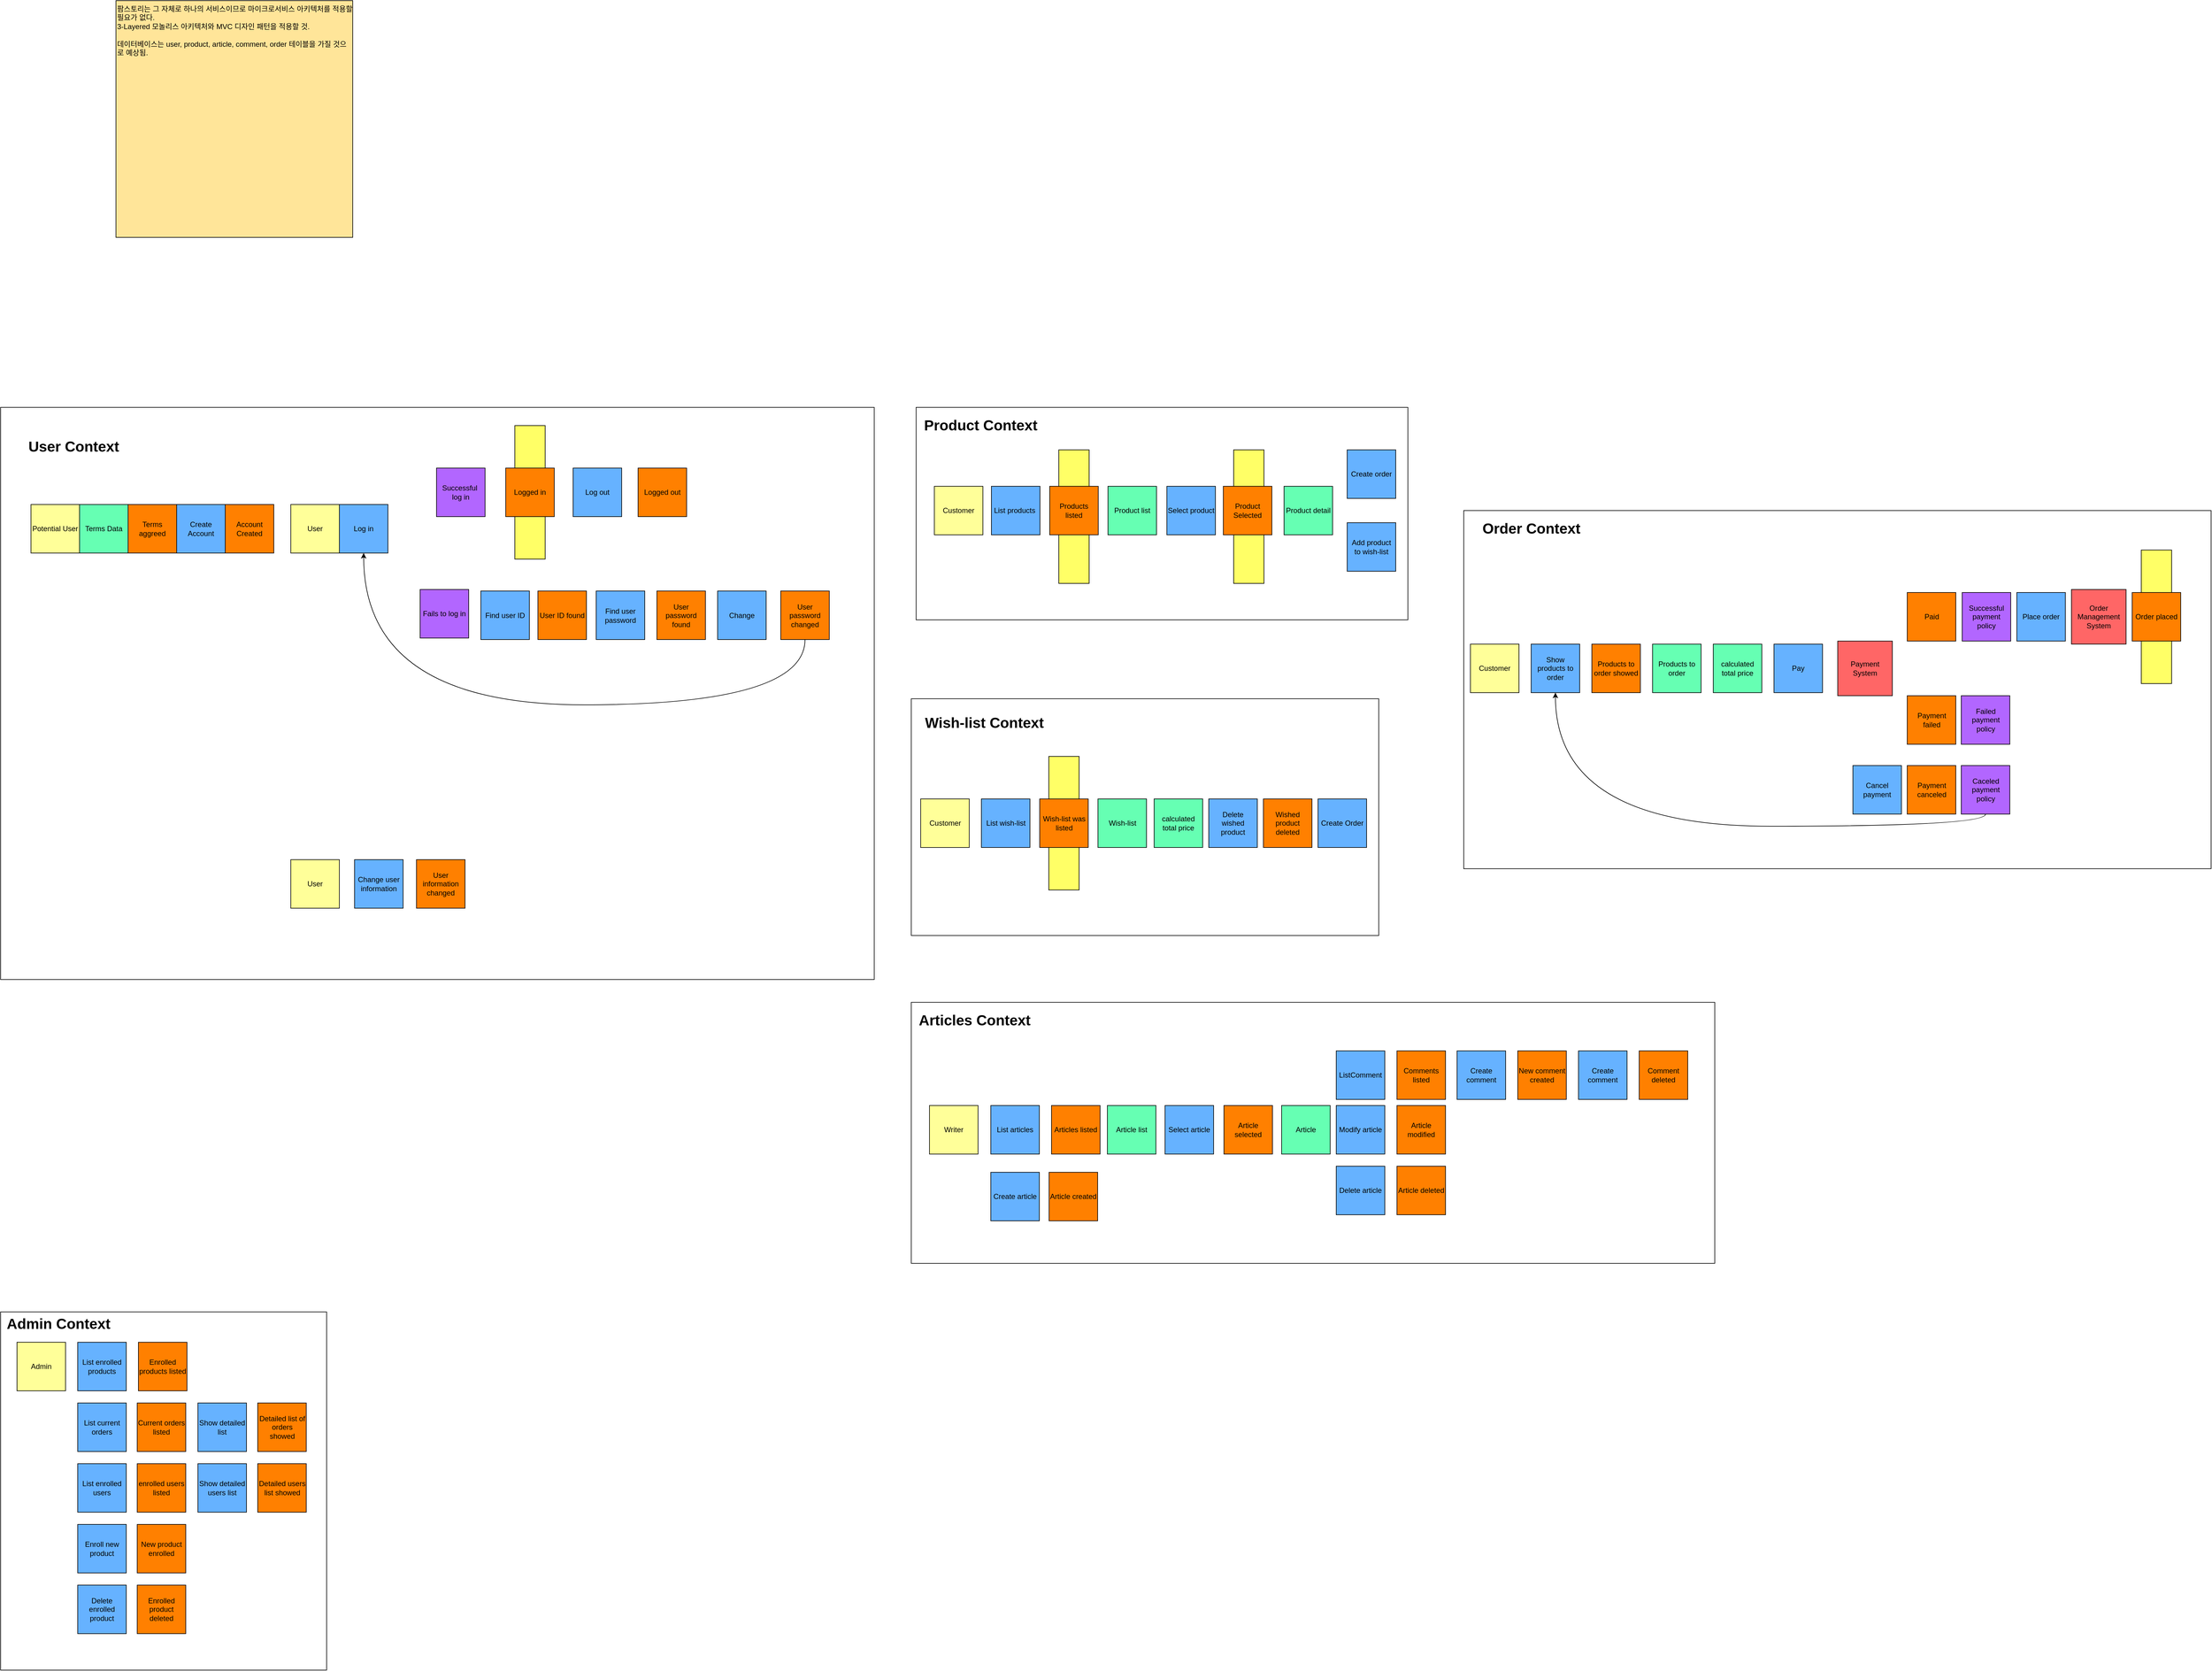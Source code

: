 <mxfile version="26.0.4">
  <diagram name="EventStorming" id="5_YWK2AsJThhMhMhg2Db">
    <mxGraphModel dx="7941" dy="4202" grid="1" gridSize="10" guides="1" tooltips="1" connect="1" arrows="1" fold="1" page="1" pageScale="1" pageWidth="827" pageHeight="1169" math="0" shadow="0">
      <root>
        <mxCell id="0" />
        <mxCell id="1" parent="0" />
        <mxCell id="6dgYTNMcN5cRUHunFICJ-126" value="팜스토리는 그 자체로 하나의 서비스이므로 마이크로서비스 아키텍처를 적용할 필요가 없다.&lt;div&gt;3-Layered 모놀리스 아키텍처와 MVC 디자인 패턴을 적용할 것.&lt;/div&gt;&lt;div&gt;&lt;br&gt;&lt;/div&gt;&lt;div&gt;데이터베이스는 user, product, article, comment, order 테이블을 가질 것으로 예상됨.&lt;br&gt;&lt;div&gt;&lt;br&gt;&lt;/div&gt;&lt;/div&gt;" style="whiteSpace=wrap;html=1;aspect=fixed;align=left;verticalAlign=top;fillColor=#FFE599;fontColor=#000000;" vertex="1" parent="1">
          <mxGeometry x="-1310" y="-850" width="390" height="390" as="geometry" />
        </mxCell>
        <mxCell id="6dgYTNMcN5cRUHunFICJ-130" value="" style="group" vertex="1" connectable="0" parent="1">
          <mxGeometry y="300" width="770" height="390" as="geometry" />
        </mxCell>
        <mxCell id="NV7RWuxPwkH0owP8KRcs-56" value="&lt;font style=&quot;color: rgb(0, 0, 0);&quot;&gt;Customer&lt;/font&gt;" style="whiteSpace=wrap;html=1;aspect=fixed;fillColor=#FFFF99;fontColor=#000000;" parent="6dgYTNMcN5cRUHunFICJ-130" vertex="1">
          <mxGeometry x="15.5" y="165" width="80" height="80" as="geometry" />
        </mxCell>
        <mxCell id="NV7RWuxPwkH0owP8KRcs-53" value="" style="rounded=0;whiteSpace=wrap;html=1;fillColor=#FFFF66;glass=0;" parent="6dgYTNMcN5cRUHunFICJ-130" vertex="1">
          <mxGeometry x="226.5" y="95" width="50" height="220" as="geometry" />
        </mxCell>
        <mxCell id="NV7RWuxPwkH0owP8KRcs-10" value="Wish-list was listed" style="whiteSpace=wrap;html=1;aspect=fixed;fillColor=#FF8000;" parent="6dgYTNMcN5cRUHunFICJ-130" vertex="1">
          <mxGeometry x="211.5" y="165" width="80" height="80" as="geometry" />
        </mxCell>
        <mxCell id="NV7RWuxPwkH0owP8KRcs-38" value="Wished product deleted" style="whiteSpace=wrap;html=1;aspect=fixed;fillColor=#FF8000;" parent="6dgYTNMcN5cRUHunFICJ-130" vertex="1">
          <mxGeometry x="580" y="165" width="80" height="80" as="geometry" />
        </mxCell>
        <mxCell id="6dgYTNMcN5cRUHunFICJ-40" value="Wish-list Context" style="text;strokeColor=none;fillColor=none;html=1;fontSize=24;fontStyle=1;verticalAlign=middle;align=center;" vertex="1" parent="6dgYTNMcN5cRUHunFICJ-130">
          <mxGeometry x="70" y="20" width="100" height="40" as="geometry" />
        </mxCell>
        <mxCell id="6dgYTNMcN5cRUHunFICJ-48" value="&lt;font color=&quot;#000000&quot;&gt;Delete&lt;/font&gt;&lt;div&gt;&lt;font color=&quot;#000000&quot;&gt;wished product&lt;/font&gt;&lt;/div&gt;" style="whiteSpace=wrap;html=1;aspect=fixed;fillColor=#66B2FF;fontColor=#000000;" vertex="1" parent="6dgYTNMcN5cRUHunFICJ-130">
          <mxGeometry x="490" y="165" width="80" height="80" as="geometry" />
        </mxCell>
        <mxCell id="6dgYTNMcN5cRUHunFICJ-49" value="&lt;font color=&quot;#000000&quot;&gt;Wish-list&lt;/font&gt;" style="whiteSpace=wrap;html=1;aspect=fixed;fillColor=#66FFB3;fontColor=#000000;" vertex="1" parent="6dgYTNMcN5cRUHunFICJ-130">
          <mxGeometry x="307.5" y="165" width="80" height="80" as="geometry" />
        </mxCell>
        <mxCell id="6dgYTNMcN5cRUHunFICJ-51" value="&lt;div&gt;&lt;font color=&quot;#000000&quot;&gt;calculated&lt;/font&gt;&lt;/div&gt;&lt;font color=&quot;#000000&quot;&gt;total price&lt;/font&gt;" style="whiteSpace=wrap;html=1;aspect=fixed;fillColor=#66FFB3;fontColor=#000000;" vertex="1" parent="6dgYTNMcN5cRUHunFICJ-130">
          <mxGeometry x="400" y="165" width="80" height="80" as="geometry" />
        </mxCell>
        <mxCell id="6dgYTNMcN5cRUHunFICJ-52" value="&lt;font color=&quot;#000000&quot;&gt;Create Order&lt;/font&gt;" style="whiteSpace=wrap;html=1;aspect=fixed;fillColor=#66B2FF;fontColor=#000000;" vertex="1" parent="6dgYTNMcN5cRUHunFICJ-130">
          <mxGeometry x="670" y="165" width="80" height="80" as="geometry" />
        </mxCell>
        <mxCell id="6dgYTNMcN5cRUHunFICJ-67" value="&lt;font color=&quot;#000000&quot;&gt;List wish-list&lt;/font&gt;" style="whiteSpace=wrap;html=1;aspect=fixed;fillColor=#66B2FF;fontColor=#000000;" vertex="1" parent="6dgYTNMcN5cRUHunFICJ-130">
          <mxGeometry x="115.5" y="165" width="80" height="80" as="geometry" />
        </mxCell>
        <mxCell id="6dgYTNMcN5cRUHunFICJ-125" value="" style="rounded=0;whiteSpace=wrap;html=1;fillColor=none;" vertex="1" parent="6dgYTNMcN5cRUHunFICJ-130">
          <mxGeometry width="770" height="390" as="geometry" />
        </mxCell>
        <mxCell id="6dgYTNMcN5cRUHunFICJ-134" value="" style="group" vertex="1" connectable="0" parent="1">
          <mxGeometry x="910" y="-10" width="1231" height="590" as="geometry" />
        </mxCell>
        <mxCell id="NV7RWuxPwkH0owP8KRcs-62" value="&lt;font style=&quot;color: rgb(0, 0, 0);&quot;&gt;Customer&lt;/font&gt;" style="whiteSpace=wrap;html=1;aspect=fixed;fillColor=#FFFF99;fontColor=#000000;" parent="6dgYTNMcN5cRUHunFICJ-134" vertex="1">
          <mxGeometry x="11" y="220" width="80" height="80" as="geometry" />
        </mxCell>
        <mxCell id="NV7RWuxPwkH0owP8KRcs-52" value="" style="rounded=0;whiteSpace=wrap;html=1;fillColor=#FFFF66;glass=0;" parent="6dgYTNMcN5cRUHunFICJ-134" vertex="1">
          <mxGeometry x="1116" y="65" width="50" height="220" as="geometry" />
        </mxCell>
        <mxCell id="NV7RWuxPwkH0owP8KRcs-11" value="Order placed" style="whiteSpace=wrap;html=1;aspect=fixed;fillColor=#FF8000;" parent="6dgYTNMcN5cRUHunFICJ-134" vertex="1">
          <mxGeometry x="1101" y="135" width="80" height="80" as="geometry" />
        </mxCell>
        <mxCell id="6dgYTNMcN5cRUHunFICJ-7" value="&lt;font color=&quot;#000000&quot;&gt;Pay&lt;/font&gt;" style="whiteSpace=wrap;html=1;aspect=fixed;fillColor=#66B2FF;fontColor=#000000;" vertex="1" parent="6dgYTNMcN5cRUHunFICJ-134">
          <mxGeometry x="511" y="220" width="80" height="80" as="geometry" />
        </mxCell>
        <mxCell id="6dgYTNMcN5cRUHunFICJ-14" value="&lt;font color=&quot;#000000&quot;&gt;Products to order&lt;/font&gt;" style="whiteSpace=wrap;html=1;aspect=fixed;fillColor=#66FFB3;fontColor=#000000;" vertex="1" parent="6dgYTNMcN5cRUHunFICJ-134">
          <mxGeometry x="311" y="220" width="80" height="80" as="geometry" />
        </mxCell>
        <mxCell id="6dgYTNMcN5cRUHunFICJ-16" value="&lt;div&gt;&lt;font color=&quot;#000000&quot;&gt;calculated&lt;/font&gt;&lt;/div&gt;&lt;font color=&quot;#000000&quot;&gt;total price&lt;/font&gt;" style="whiteSpace=wrap;html=1;aspect=fixed;fillColor=#66FFB3;fontColor=#000000;" vertex="1" parent="6dgYTNMcN5cRUHunFICJ-134">
          <mxGeometry x="411" y="220" width="80" height="80" as="geometry" />
        </mxCell>
        <mxCell id="6dgYTNMcN5cRUHunFICJ-17" value="Order Management System" style="whiteSpace=wrap;html=1;aspect=fixed;fillColor=#FF6666;" vertex="1" parent="6dgYTNMcN5cRUHunFICJ-134">
          <mxGeometry x="1001" y="130" width="90" height="90" as="geometry" />
        </mxCell>
        <mxCell id="6dgYTNMcN5cRUHunFICJ-19" value="Order Context" style="text;strokeColor=none;fillColor=none;html=1;fontSize=24;fontStyle=1;verticalAlign=middle;align=center;" vertex="1" parent="6dgYTNMcN5cRUHunFICJ-134">
          <mxGeometry x="61" y="10" width="100" height="40" as="geometry" />
        </mxCell>
        <mxCell id="6dgYTNMcN5cRUHunFICJ-57" value="Paid" style="whiteSpace=wrap;html=1;aspect=fixed;fillColor=#FF8000;" vertex="1" parent="6dgYTNMcN5cRUHunFICJ-134">
          <mxGeometry x="730.5" y="135" width="80" height="80" as="geometry" />
        </mxCell>
        <mxCell id="6dgYTNMcN5cRUHunFICJ-59" value="Payment failed" style="whiteSpace=wrap;html=1;aspect=fixed;fillColor=#FF8000;" vertex="1" parent="6dgYTNMcN5cRUHunFICJ-134">
          <mxGeometry x="730.5" y="305" width="80" height="80" as="geometry" />
        </mxCell>
        <mxCell id="6dgYTNMcN5cRUHunFICJ-60" value="Successful payment policy" style="whiteSpace=wrap;html=1;aspect=fixed;fillColor=#B266FF;" vertex="1" parent="6dgYTNMcN5cRUHunFICJ-134">
          <mxGeometry x="821" y="135" width="80" height="80" as="geometry" />
        </mxCell>
        <mxCell id="6dgYTNMcN5cRUHunFICJ-61" value="Failed&lt;div&gt;payment policy&lt;/div&gt;" style="whiteSpace=wrap;html=1;aspect=fixed;fillColor=#B266FF;" vertex="1" parent="6dgYTNMcN5cRUHunFICJ-134">
          <mxGeometry x="819.5" y="305" width="80" height="80" as="geometry" />
        </mxCell>
        <mxCell id="6dgYTNMcN5cRUHunFICJ-62" value="Payment System" style="whiteSpace=wrap;html=1;aspect=fixed;fillColor=#FF6666;" vertex="1" parent="6dgYTNMcN5cRUHunFICJ-134">
          <mxGeometry x="616" y="215" width="90" height="90" as="geometry" />
        </mxCell>
        <mxCell id="6dgYTNMcN5cRUHunFICJ-63" value="&lt;font color=&quot;#000000&quot;&gt;Place order&lt;/font&gt;" style="whiteSpace=wrap;html=1;aspect=fixed;fillColor=#66B2FF;fontColor=#000000;" vertex="1" parent="6dgYTNMcN5cRUHunFICJ-134">
          <mxGeometry x="911" y="135" width="80" height="80" as="geometry" />
        </mxCell>
        <mxCell id="6dgYTNMcN5cRUHunFICJ-64" value="&lt;font color=&quot;#000000&quot;&gt;Cancel payment&lt;/font&gt;" style="whiteSpace=wrap;html=1;aspect=fixed;fillColor=#66B2FF;fontColor=#000000;" vertex="1" parent="6dgYTNMcN5cRUHunFICJ-134">
          <mxGeometry x="641" y="420" width="80" height="80" as="geometry" />
        </mxCell>
        <mxCell id="6dgYTNMcN5cRUHunFICJ-65" value="Payment canceled" style="whiteSpace=wrap;html=1;aspect=fixed;fillColor=#FF8000;" vertex="1" parent="6dgYTNMcN5cRUHunFICJ-134">
          <mxGeometry x="730.5" y="420" width="80" height="80" as="geometry" />
        </mxCell>
        <mxCell id="6dgYTNMcN5cRUHunFICJ-68" value="&lt;font color=&quot;#000000&quot;&gt;Show products to order&lt;/font&gt;" style="whiteSpace=wrap;html=1;aspect=fixed;fillColor=#66B2FF;fontColor=#000000;" vertex="1" parent="6dgYTNMcN5cRUHunFICJ-134">
          <mxGeometry x="111" y="220" width="80" height="80" as="geometry" />
        </mxCell>
        <mxCell id="6dgYTNMcN5cRUHunFICJ-69" value="Products to order showed" style="whiteSpace=wrap;html=1;aspect=fixed;fillColor=#FF8000;" vertex="1" parent="6dgYTNMcN5cRUHunFICJ-134">
          <mxGeometry x="211" y="220" width="80" height="80" as="geometry" />
        </mxCell>
        <mxCell id="6dgYTNMcN5cRUHunFICJ-71" style="edgeStyle=orthogonalEdgeStyle;rounded=0;orthogonalLoop=1;jettySize=auto;html=1;exitX=0.5;exitY=1;exitDx=0;exitDy=0;curved=1;" edge="1" parent="6dgYTNMcN5cRUHunFICJ-134" source="6dgYTNMcN5cRUHunFICJ-70" target="6dgYTNMcN5cRUHunFICJ-68">
          <mxGeometry relative="1" as="geometry" />
        </mxCell>
        <mxCell id="6dgYTNMcN5cRUHunFICJ-70" value="Caceled payment policy" style="whiteSpace=wrap;html=1;aspect=fixed;fillColor=#B266FF;" vertex="1" parent="6dgYTNMcN5cRUHunFICJ-134">
          <mxGeometry x="819.5" y="420" width="80" height="80" as="geometry" />
        </mxCell>
        <mxCell id="6dgYTNMcN5cRUHunFICJ-133" value="" style="rounded=0;whiteSpace=wrap;html=1;fillColor=none;" vertex="1" parent="6dgYTNMcN5cRUHunFICJ-134">
          <mxGeometry width="1231" height="590" as="geometry" />
        </mxCell>
        <mxCell id="6dgYTNMcN5cRUHunFICJ-136" value="" style="group" vertex="1" connectable="0" parent="1">
          <mxGeometry x="-1500" y="-180" width="1439" height="942.5" as="geometry" />
        </mxCell>
        <mxCell id="6dgYTNMcN5cRUHunFICJ-36" value="&lt;font style=&quot;color: rgb(0, 0, 0);&quot;&gt;User&lt;/font&gt;" style="whiteSpace=wrap;html=1;aspect=fixed;fillColor=#FFFF99;fontColor=#000000;" vertex="1" parent="6dgYTNMcN5cRUHunFICJ-136">
          <mxGeometry x="478" y="160" width="80" height="80" as="geometry" />
        </mxCell>
        <mxCell id="NV7RWuxPwkH0owP8KRcs-55" value="&lt;font style=&quot;color: rgb(0, 0, 0);&quot;&gt;Potential User&lt;/font&gt;" style="whiteSpace=wrap;html=1;aspect=fixed;fillColor=#FFFF99;fontColor=#000000;" parent="6dgYTNMcN5cRUHunFICJ-136" vertex="1">
          <mxGeometry x="50" y="160" width="80" height="80" as="geometry" />
        </mxCell>
        <mxCell id="NV7RWuxPwkH0owP8KRcs-45" value="" style="rounded=0;whiteSpace=wrap;html=1;fillColor=#FFFF66;glass=0;" parent="6dgYTNMcN5cRUHunFICJ-136" vertex="1">
          <mxGeometry x="847" y="30" width="50" height="220" as="geometry" />
        </mxCell>
        <mxCell id="NV7RWuxPwkH0owP8KRcs-5" value="Account Created" style="whiteSpace=wrap;html=1;aspect=fixed;fillColor=#FF8000;" parent="6dgYTNMcN5cRUHunFICJ-136" vertex="1">
          <mxGeometry x="370" y="160" width="80" height="80" as="geometry" />
        </mxCell>
        <mxCell id="NV7RWuxPwkH0owP8KRcs-6" value="Logged in" style="whiteSpace=wrap;html=1;aspect=fixed;fillColor=#FF8000;" parent="6dgYTNMcN5cRUHunFICJ-136" vertex="1">
          <mxGeometry x="832" y="100" width="80" height="80" as="geometry" />
        </mxCell>
        <mxCell id="NV7RWuxPwkH0owP8KRcs-19" value="Terms aggreed" style="whiteSpace=wrap;html=1;aspect=fixed;fillColor=#FF8000;" parent="6dgYTNMcN5cRUHunFICJ-136" vertex="1">
          <mxGeometry x="210" y="160" width="80" height="80" as="geometry" />
        </mxCell>
        <mxCell id="6dgYTNMcN5cRUHunFICJ-44" style="edgeStyle=orthogonalEdgeStyle;rounded=0;orthogonalLoop=1;jettySize=auto;html=1;exitX=0.5;exitY=1;exitDx=0;exitDy=0;curved=1;" edge="1" parent="6dgYTNMcN5cRUHunFICJ-136" source="NV7RWuxPwkH0owP8KRcs-21" target="6dgYTNMcN5cRUHunFICJ-2">
          <mxGeometry relative="1" as="geometry">
            <Array as="points">
              <mxPoint x="1325" y="490" />
              <mxPoint x="598" y="490" />
            </Array>
          </mxGeometry>
        </mxCell>
        <mxCell id="NV7RWuxPwkH0owP8KRcs-21" value="User password changed" style="whiteSpace=wrap;html=1;aspect=fixed;fillColor=#FF8000;" parent="6dgYTNMcN5cRUHunFICJ-136" vertex="1">
          <mxGeometry x="1285" y="302.5" width="80" height="80" as="geometry" />
        </mxCell>
        <mxCell id="NV7RWuxPwkH0owP8KRcs-23" value="User ID found" style="whiteSpace=wrap;html=1;aspect=fixed;fillColor=#FF8000;" parent="6dgYTNMcN5cRUHunFICJ-136" vertex="1">
          <mxGeometry x="885" y="302.5" width="80" height="80" as="geometry" />
        </mxCell>
        <mxCell id="NV7RWuxPwkH0owP8KRcs-24" value="User password found" style="whiteSpace=wrap;html=1;aspect=fixed;fillColor=#FF8000;" parent="6dgYTNMcN5cRUHunFICJ-136" vertex="1">
          <mxGeometry x="1081" y="302.5" width="80" height="80" as="geometry" />
        </mxCell>
        <mxCell id="NV7RWuxPwkH0owP8KRcs-34" value="Logged out" style="whiteSpace=wrap;html=1;aspect=fixed;fillColor=#FF8000;" parent="6dgYTNMcN5cRUHunFICJ-136" vertex="1">
          <mxGeometry x="1050" y="100" width="80" height="80" as="geometry" />
        </mxCell>
        <mxCell id="NV7RWuxPwkH0owP8KRcs-65" value="User Context" style="text;strokeColor=none;fillColor=none;html=1;fontSize=24;fontStyle=1;verticalAlign=middle;align=center;" parent="6dgYTNMcN5cRUHunFICJ-136" vertex="1">
          <mxGeometry x="70" y="45" width="100" height="40" as="geometry" />
        </mxCell>
        <mxCell id="NV7RWuxPwkH0owP8KRcs-75" value="&lt;font color=&quot;#000000&quot;&gt;Terms Data&lt;/font&gt;" style="whiteSpace=wrap;html=1;aspect=fixed;fillColor=#66FFB3;fontColor=#000000;" parent="6dgYTNMcN5cRUHunFICJ-136" vertex="1">
          <mxGeometry x="130" y="160" width="80" height="80" as="geometry" />
        </mxCell>
        <mxCell id="6dgYTNMcN5cRUHunFICJ-1" value="&lt;font color=&quot;#000000&quot;&gt;Create Account&lt;/font&gt;" style="whiteSpace=wrap;html=1;aspect=fixed;fillColor=#66B2FF;fontColor=#000000;" vertex="1" parent="6dgYTNMcN5cRUHunFICJ-136">
          <mxGeometry x="290" y="160" width="80" height="80" as="geometry" />
        </mxCell>
        <mxCell id="6dgYTNMcN5cRUHunFICJ-2" value="&lt;font color=&quot;#000000&quot;&gt;Log in&lt;/font&gt;" style="whiteSpace=wrap;html=1;aspect=fixed;fillColor=#66B2FF;fontColor=#000000;" vertex="1" parent="6dgYTNMcN5cRUHunFICJ-136">
          <mxGeometry x="558" y="160" width="80" height="80" as="geometry" />
        </mxCell>
        <mxCell id="6dgYTNMcN5cRUHunFICJ-26" value="Successful&amp;nbsp;&lt;div&gt;log in&lt;/div&gt;" style="whiteSpace=wrap;html=1;aspect=fixed;fillColor=#B266FF;" vertex="1" parent="6dgYTNMcN5cRUHunFICJ-136">
          <mxGeometry x="718" y="100" width="80" height="80" as="geometry" />
        </mxCell>
        <mxCell id="6dgYTNMcN5cRUHunFICJ-27" value="Fails to log in" style="whiteSpace=wrap;html=1;aspect=fixed;fillColor=#B266FF;" vertex="1" parent="6dgYTNMcN5cRUHunFICJ-136">
          <mxGeometry x="691" y="300" width="80" height="80" as="geometry" />
        </mxCell>
        <mxCell id="6dgYTNMcN5cRUHunFICJ-28" value="&lt;font color=&quot;#000000&quot;&gt;Find user ID&lt;/font&gt;" style="whiteSpace=wrap;html=1;aspect=fixed;fillColor=#66B2FF;fontColor=#000000;" vertex="1" parent="6dgYTNMcN5cRUHunFICJ-136">
          <mxGeometry x="791" y="302.5" width="80" height="80" as="geometry" />
        </mxCell>
        <mxCell id="6dgYTNMcN5cRUHunFICJ-29" value="&lt;font color=&quot;#000000&quot;&gt;Find user password&lt;/font&gt;" style="whiteSpace=wrap;html=1;aspect=fixed;fillColor=#66B2FF;fontColor=#000000;" vertex="1" parent="6dgYTNMcN5cRUHunFICJ-136">
          <mxGeometry x="981" y="302.5" width="80" height="80" as="geometry" />
        </mxCell>
        <mxCell id="6dgYTNMcN5cRUHunFICJ-35" value="&lt;font color=&quot;#000000&quot;&gt;Log out&lt;/font&gt;" style="whiteSpace=wrap;html=1;aspect=fixed;fillColor=#66B2FF;fontColor=#000000;" vertex="1" parent="6dgYTNMcN5cRUHunFICJ-136">
          <mxGeometry x="943" y="100" width="80" height="80" as="geometry" />
        </mxCell>
        <mxCell id="6dgYTNMcN5cRUHunFICJ-41" value="&lt;font color=&quot;#000000&quot;&gt;Change&lt;/font&gt;" style="whiteSpace=wrap;html=1;aspect=fixed;fillColor=#66B2FF;fontColor=#000000;" vertex="1" parent="6dgYTNMcN5cRUHunFICJ-136">
          <mxGeometry x="1181" y="302.5" width="80" height="80" as="geometry" />
        </mxCell>
        <mxCell id="6dgYTNMcN5cRUHunFICJ-127" value="&lt;font style=&quot;color: rgb(0, 0, 0);&quot;&gt;User&lt;/font&gt;" style="whiteSpace=wrap;html=1;aspect=fixed;fillColor=#FFFF99;fontColor=#000000;" vertex="1" parent="6dgYTNMcN5cRUHunFICJ-136">
          <mxGeometry x="478" y="745" width="80" height="80" as="geometry" />
        </mxCell>
        <mxCell id="6dgYTNMcN5cRUHunFICJ-128" value="&lt;font color=&quot;#000000&quot;&gt;Change user information&lt;/font&gt;" style="whiteSpace=wrap;html=1;aspect=fixed;fillColor=#66B2FF;fontColor=#000000;" vertex="1" parent="6dgYTNMcN5cRUHunFICJ-136">
          <mxGeometry x="583" y="745" width="80" height="80" as="geometry" />
        </mxCell>
        <mxCell id="6dgYTNMcN5cRUHunFICJ-129" value="User information changed" style="whiteSpace=wrap;html=1;aspect=fixed;fillColor=#FF8000;" vertex="1" parent="6dgYTNMcN5cRUHunFICJ-136">
          <mxGeometry x="685" y="745" width="80" height="80" as="geometry" />
        </mxCell>
        <mxCell id="6dgYTNMcN5cRUHunFICJ-131" value="" style="rounded=0;whiteSpace=wrap;html=1;fillColor=none;" vertex="1" parent="6dgYTNMcN5cRUHunFICJ-136">
          <mxGeometry width="1439" height="942.5" as="geometry" />
        </mxCell>
        <mxCell id="6dgYTNMcN5cRUHunFICJ-138" value="" style="group" vertex="1" connectable="0" parent="1">
          <mxGeometry x="8" y="-180" width="810" height="350" as="geometry" />
        </mxCell>
        <mxCell id="6dgYTNMcN5cRUHunFICJ-5" value="&lt;font color=&quot;#000000&quot;&gt;Product detail&lt;/font&gt;" style="whiteSpace=wrap;html=1;aspect=fixed;fillColor=#66FFB3;fontColor=#000000;" vertex="1" parent="6dgYTNMcN5cRUHunFICJ-138">
          <mxGeometry x="606" y="130" width="80" height="80" as="geometry" />
        </mxCell>
        <mxCell id="NV7RWuxPwkH0owP8KRcs-61" value="&lt;font style=&quot;color: rgb(0, 0, 0);&quot;&gt;Customer&lt;/font&gt;" style="whiteSpace=wrap;html=1;aspect=fixed;fillColor=#FFFF99;fontColor=#000000;" parent="6dgYTNMcN5cRUHunFICJ-138" vertex="1">
          <mxGeometry x="30" y="130" width="80" height="80" as="geometry" />
        </mxCell>
        <mxCell id="NV7RWuxPwkH0owP8KRcs-50" value="" style="rounded=0;whiteSpace=wrap;html=1;fillColor=#FFFF66;glass=0;" parent="6dgYTNMcN5cRUHunFICJ-138" vertex="1">
          <mxGeometry x="235" y="70" width="50" height="220" as="geometry" />
        </mxCell>
        <mxCell id="NV7RWuxPwkH0owP8KRcs-51" value="" style="rounded=0;whiteSpace=wrap;html=1;fillColor=#FFFF66;glass=0;" parent="6dgYTNMcN5cRUHunFICJ-138" vertex="1">
          <mxGeometry x="523" y="70" width="50" height="220" as="geometry" />
        </mxCell>
        <mxCell id="NV7RWuxPwkH0owP8KRcs-7" value="Products listed" style="whiteSpace=wrap;html=1;aspect=fixed;fillColor=#FF8000;" parent="6dgYTNMcN5cRUHunFICJ-138" vertex="1">
          <mxGeometry x="220" y="130" width="80" height="80" as="geometry" />
        </mxCell>
        <mxCell id="NV7RWuxPwkH0owP8KRcs-8" value="Product&lt;div&gt;Selected&lt;/div&gt;" style="whiteSpace=wrap;html=1;aspect=fixed;fillColor=#FF8000;" parent="6dgYTNMcN5cRUHunFICJ-138" vertex="1">
          <mxGeometry x="506" y="130" width="80" height="80" as="geometry" />
        </mxCell>
        <mxCell id="NV7RWuxPwkH0owP8KRcs-68" value="Product Context" style="text;strokeColor=none;fillColor=none;html=1;fontSize=24;fontStyle=1;verticalAlign=middle;align=center;" parent="6dgYTNMcN5cRUHunFICJ-138" vertex="1">
          <mxGeometry x="56" y="10" width="100" height="40" as="geometry" />
        </mxCell>
        <mxCell id="6dgYTNMcN5cRUHunFICJ-4" value="&lt;div&gt;&lt;span style=&quot;background-color: transparent; color: light-dark(rgb(0, 0, 0), rgb(0, 0, 0));&quot;&gt;List products&amp;nbsp;&lt;/span&gt;&lt;br&gt;&lt;/div&gt;" style="whiteSpace=wrap;html=1;aspect=fixed;fillColor=#66B2FF;fontColor=#000000;" vertex="1" parent="6dgYTNMcN5cRUHunFICJ-138">
          <mxGeometry x="124" y="130" width="80" height="80" as="geometry" />
        </mxCell>
        <mxCell id="6dgYTNMcN5cRUHunFICJ-6" value="&lt;font color=&quot;#000000&quot;&gt;Select product&lt;/font&gt;" style="whiteSpace=wrap;html=1;aspect=fixed;fillColor=#66B2FF;fontColor=#000000;" vertex="1" parent="6dgYTNMcN5cRUHunFICJ-138">
          <mxGeometry x="413" y="130" width="80" height="80" as="geometry" />
        </mxCell>
        <mxCell id="6dgYTNMcN5cRUHunFICJ-30" value="&lt;font color=&quot;#000000&quot;&gt;Product list&lt;/font&gt;" style="whiteSpace=wrap;html=1;aspect=fixed;fillColor=#66FFB3;fontColor=#000000;" vertex="1" parent="6dgYTNMcN5cRUHunFICJ-138">
          <mxGeometry x="316" y="130" width="80" height="80" as="geometry" />
        </mxCell>
        <mxCell id="6dgYTNMcN5cRUHunFICJ-46" value="&lt;font color=&quot;#000000&quot;&gt;Create order&lt;/font&gt;" style="whiteSpace=wrap;html=1;aspect=fixed;fillColor=#66B2FF;fontColor=#000000;" vertex="1" parent="6dgYTNMcN5cRUHunFICJ-138">
          <mxGeometry x="710" y="70" width="80" height="80" as="geometry" />
        </mxCell>
        <mxCell id="6dgYTNMcN5cRUHunFICJ-47" value="&lt;font color=&quot;#000000&quot;&gt;Add product to wish-list&lt;/font&gt;" style="whiteSpace=wrap;html=1;aspect=fixed;fillColor=#66B2FF;fontColor=#000000;" vertex="1" parent="6dgYTNMcN5cRUHunFICJ-138">
          <mxGeometry x="710" y="190" width="80" height="80" as="geometry" />
        </mxCell>
        <mxCell id="6dgYTNMcN5cRUHunFICJ-137" value="" style="rounded=0;whiteSpace=wrap;html=1;fillColor=none;" vertex="1" parent="6dgYTNMcN5cRUHunFICJ-138">
          <mxGeometry width="810" height="350" as="geometry" />
        </mxCell>
        <mxCell id="6dgYTNMcN5cRUHunFICJ-139" value="" style="group" vertex="1" connectable="0" parent="1">
          <mxGeometry x="-1500" y="1310" width="537" height="590" as="geometry" />
        </mxCell>
        <mxCell id="NV7RWuxPwkH0owP8KRcs-63" value="&lt;font style=&quot;color: rgb(0, 0, 0);&quot;&gt;Admin&lt;/font&gt;" style="whiteSpace=wrap;html=1;aspect=fixed;fillColor=#FFFF99;fontColor=#000000;" parent="6dgYTNMcN5cRUHunFICJ-139" vertex="1">
          <mxGeometry x="27" y="50" width="80" height="80" as="geometry" />
        </mxCell>
        <mxCell id="NV7RWuxPwkH0owP8KRcs-26" value="Enrolled products listed" style="whiteSpace=wrap;html=1;aspect=fixed;fillColor=#FF8000;" parent="6dgYTNMcN5cRUHunFICJ-139" vertex="1">
          <mxGeometry x="227" y="50" width="80" height="80" as="geometry" />
        </mxCell>
        <mxCell id="NV7RWuxPwkH0owP8KRcs-27" value="Current orders listed" style="whiteSpace=wrap;html=1;aspect=fixed;fillColor=#FF8000;" parent="6dgYTNMcN5cRUHunFICJ-139" vertex="1">
          <mxGeometry x="225" y="150" width="80" height="80" as="geometry" />
        </mxCell>
        <mxCell id="NV7RWuxPwkH0owP8KRcs-28" value="enrolled users listed" style="whiteSpace=wrap;html=1;aspect=fixed;fillColor=#FF8000;" parent="6dgYTNMcN5cRUHunFICJ-139" vertex="1">
          <mxGeometry x="225" y="250" width="80" height="80" as="geometry" />
        </mxCell>
        <mxCell id="NV7RWuxPwkH0owP8KRcs-29" value="New product enrolled" style="whiteSpace=wrap;html=1;aspect=fixed;fillColor=#FF8000;" parent="6dgYTNMcN5cRUHunFICJ-139" vertex="1">
          <mxGeometry x="225" y="350" width="80" height="80" as="geometry" />
        </mxCell>
        <mxCell id="NV7RWuxPwkH0owP8KRcs-30" value="Enrolled product deleted" style="whiteSpace=wrap;html=1;aspect=fixed;fillColor=#FF8000;" parent="6dgYTNMcN5cRUHunFICJ-139" vertex="1">
          <mxGeometry x="225" y="450" width="80" height="80" as="geometry" />
        </mxCell>
        <mxCell id="NV7RWuxPwkH0owP8KRcs-32" value="Detailed list of orders showed" style="whiteSpace=wrap;html=1;aspect=fixed;fillColor=#FF8000;" parent="6dgYTNMcN5cRUHunFICJ-139" vertex="1">
          <mxGeometry x="423.5" y="150" width="80" height="80" as="geometry" />
        </mxCell>
        <mxCell id="NV7RWuxPwkH0owP8KRcs-33" value="Detailed users list showed" style="whiteSpace=wrap;html=1;aspect=fixed;fillColor=#FF8000;" parent="6dgYTNMcN5cRUHunFICJ-139" vertex="1">
          <mxGeometry x="423.5" y="250" width="80" height="80" as="geometry" />
        </mxCell>
        <mxCell id="NV7RWuxPwkH0owP8KRcs-71" value="Admin Context" style="text;strokeColor=none;fillColor=none;html=1;fontSize=24;fontStyle=1;verticalAlign=middle;align=center;" parent="6dgYTNMcN5cRUHunFICJ-139" vertex="1">
          <mxGeometry x="45" width="100" height="40" as="geometry" />
        </mxCell>
        <mxCell id="6dgYTNMcN5cRUHunFICJ-91" value="&lt;font color=&quot;#000000&quot;&gt;List enrolled products&lt;/font&gt;" style="whiteSpace=wrap;html=1;aspect=fixed;fillColor=#66B2FF;fontColor=#000000;" vertex="1" parent="6dgYTNMcN5cRUHunFICJ-139">
          <mxGeometry x="127" y="50" width="80" height="80" as="geometry" />
        </mxCell>
        <mxCell id="6dgYTNMcN5cRUHunFICJ-92" value="&lt;font color=&quot;#000000&quot;&gt;List current orders&lt;/font&gt;" style="whiteSpace=wrap;html=1;aspect=fixed;fillColor=#66B2FF;fontColor=#000000;" vertex="1" parent="6dgYTNMcN5cRUHunFICJ-139">
          <mxGeometry x="127" y="150" width="80" height="80" as="geometry" />
        </mxCell>
        <mxCell id="6dgYTNMcN5cRUHunFICJ-93" value="&lt;font color=&quot;#000000&quot;&gt;List enrolled users&lt;/font&gt;" style="whiteSpace=wrap;html=1;aspect=fixed;fillColor=#66B2FF;fontColor=#000000;" vertex="1" parent="6dgYTNMcN5cRUHunFICJ-139">
          <mxGeometry x="127" y="250" width="80" height="80" as="geometry" />
        </mxCell>
        <mxCell id="6dgYTNMcN5cRUHunFICJ-94" value="&lt;font color=&quot;#000000&quot;&gt;Enroll new product&lt;/font&gt;" style="whiteSpace=wrap;html=1;aspect=fixed;fillColor=#66B2FF;fontColor=#000000;" vertex="1" parent="6dgYTNMcN5cRUHunFICJ-139">
          <mxGeometry x="127" y="350" width="80" height="80" as="geometry" />
        </mxCell>
        <mxCell id="6dgYTNMcN5cRUHunFICJ-95" value="&lt;font color=&quot;#000000&quot;&gt;Delete enrolled product&lt;/font&gt;" style="whiteSpace=wrap;html=1;aspect=fixed;fillColor=#66B2FF;fontColor=#000000;" vertex="1" parent="6dgYTNMcN5cRUHunFICJ-139">
          <mxGeometry x="127" y="450" width="80" height="80" as="geometry" />
        </mxCell>
        <mxCell id="6dgYTNMcN5cRUHunFICJ-96" value="&lt;font color=&quot;#000000&quot;&gt;Show detailed list&lt;/font&gt;" style="whiteSpace=wrap;html=1;aspect=fixed;fillColor=#66B2FF;fontColor=#000000;" vertex="1" parent="6dgYTNMcN5cRUHunFICJ-139">
          <mxGeometry x="325" y="150" width="80" height="80" as="geometry" />
        </mxCell>
        <mxCell id="6dgYTNMcN5cRUHunFICJ-97" value="&lt;font color=&quot;#000000&quot;&gt;Show detailed users list&lt;/font&gt;" style="whiteSpace=wrap;html=1;aspect=fixed;fillColor=#66B2FF;fontColor=#000000;" vertex="1" parent="6dgYTNMcN5cRUHunFICJ-139">
          <mxGeometry x="325" y="250" width="80" height="80" as="geometry" />
        </mxCell>
        <mxCell id="6dgYTNMcN5cRUHunFICJ-124" value="" style="rounded=0;whiteSpace=wrap;html=1;fillColor=none;" vertex="1" parent="6dgYTNMcN5cRUHunFICJ-139">
          <mxGeometry width="537" height="590" as="geometry" />
        </mxCell>
        <mxCell id="6dgYTNMcN5cRUHunFICJ-140" value="" style="group" vertex="1" connectable="0" parent="1">
          <mxGeometry y="800" width="1323.5" height="430" as="geometry" />
        </mxCell>
        <mxCell id="NV7RWuxPwkH0owP8KRcs-58" value="&lt;font style=&quot;color: rgb(0, 0, 0);&quot;&gt;Writer&lt;/font&gt;" style="whiteSpace=wrap;html=1;aspect=fixed;fillColor=#FFFF99;fontColor=#000000;" parent="6dgYTNMcN5cRUHunFICJ-140" vertex="1">
          <mxGeometry x="30" y="170" width="80" height="80" as="geometry" />
        </mxCell>
        <mxCell id="NV7RWuxPwkH0owP8KRcs-13" value="Articles listed" style="whiteSpace=wrap;html=1;aspect=fixed;fillColor=#FF8000;" parent="6dgYTNMcN5cRUHunFICJ-140" vertex="1">
          <mxGeometry x="231" y="170" width="80" height="80" as="geometry" />
        </mxCell>
        <mxCell id="NV7RWuxPwkH0owP8KRcs-14" value="Article created" style="whiteSpace=wrap;html=1;aspect=fixed;fillColor=#FF8000;" parent="6dgYTNMcN5cRUHunFICJ-140" vertex="1">
          <mxGeometry x="227" y="280" width="80" height="80" as="geometry" />
        </mxCell>
        <mxCell id="NV7RWuxPwkH0owP8KRcs-15" value="Article modified" style="whiteSpace=wrap;html=1;aspect=fixed;fillColor=#FF8000;" parent="6dgYTNMcN5cRUHunFICJ-140" vertex="1">
          <mxGeometry x="800" y="170" width="80" height="80" as="geometry" />
        </mxCell>
        <mxCell id="NV7RWuxPwkH0owP8KRcs-17" value="Article selected" style="whiteSpace=wrap;html=1;aspect=fixed;fillColor=#FF8000;" parent="6dgYTNMcN5cRUHunFICJ-140" vertex="1">
          <mxGeometry x="515" y="170" width="80" height="80" as="geometry" />
        </mxCell>
        <mxCell id="NV7RWuxPwkH0owP8KRcs-18" value="Article deleted" style="whiteSpace=wrap;html=1;aspect=fixed;fillColor=#FF8000;" parent="6dgYTNMcN5cRUHunFICJ-140" vertex="1">
          <mxGeometry x="800" y="270" width="80" height="80" as="geometry" />
        </mxCell>
        <mxCell id="NV7RWuxPwkH0owP8KRcs-40" value="Comments listed" style="whiteSpace=wrap;html=1;aspect=fixed;fillColor=#FF8000;" parent="6dgYTNMcN5cRUHunFICJ-140" vertex="1">
          <mxGeometry x="800" y="80" width="80" height="80" as="geometry" />
        </mxCell>
        <mxCell id="NV7RWuxPwkH0owP8KRcs-41" value="New comment created" style="whiteSpace=wrap;html=1;aspect=fixed;fillColor=#FF8000;" parent="6dgYTNMcN5cRUHunFICJ-140" vertex="1">
          <mxGeometry x="999" y="80" width="80" height="80" as="geometry" />
        </mxCell>
        <mxCell id="NV7RWuxPwkH0owP8KRcs-44" value="Comment deleted" style="whiteSpace=wrap;html=1;aspect=fixed;fillColor=#FF8000;" parent="6dgYTNMcN5cRUHunFICJ-140" vertex="1">
          <mxGeometry x="1199" y="80" width="80" height="80" as="geometry" />
        </mxCell>
        <mxCell id="NV7RWuxPwkH0owP8KRcs-67" value="Articles Context" style="text;strokeColor=none;fillColor=none;html=1;fontSize=24;fontStyle=1;verticalAlign=middle;align=center;" parent="6dgYTNMcN5cRUHunFICJ-140" vertex="1">
          <mxGeometry x="12" y="10" width="184.5" height="40" as="geometry" />
        </mxCell>
        <mxCell id="6dgYTNMcN5cRUHunFICJ-10" value="&lt;font color=&quot;#000000&quot;&gt;Article list&lt;/font&gt;" style="whiteSpace=wrap;html=1;aspect=fixed;fillColor=#66FFB3;fontColor=#000000;" vertex="1" parent="6dgYTNMcN5cRUHunFICJ-140">
          <mxGeometry x="323" y="170" width="80" height="80" as="geometry" />
        </mxCell>
        <mxCell id="6dgYTNMcN5cRUHunFICJ-34" value="&lt;font color=&quot;#000000&quot;&gt;Select article&lt;/font&gt;" style="whiteSpace=wrap;html=1;aspect=fixed;fillColor=#66B2FF;fontColor=#000000;" vertex="1" parent="6dgYTNMcN5cRUHunFICJ-140">
          <mxGeometry x="418" y="170" width="80" height="80" as="geometry" />
        </mxCell>
        <mxCell id="6dgYTNMcN5cRUHunFICJ-72" value="&lt;font color=&quot;#000000&quot;&gt;List articles&lt;/font&gt;" style="whiteSpace=wrap;html=1;aspect=fixed;fillColor=#66B2FF;fontColor=#000000;" vertex="1" parent="6dgYTNMcN5cRUHunFICJ-140">
          <mxGeometry x="131" y="170" width="80" height="80" as="geometry" />
        </mxCell>
        <mxCell id="6dgYTNMcN5cRUHunFICJ-74" value="&lt;font color=&quot;#000000&quot;&gt;Create article&lt;/font&gt;" style="whiteSpace=wrap;html=1;aspect=fixed;fillColor=#66B2FF;fontColor=#000000;" vertex="1" parent="6dgYTNMcN5cRUHunFICJ-140">
          <mxGeometry x="131" y="280" width="80" height="80" as="geometry" />
        </mxCell>
        <mxCell id="6dgYTNMcN5cRUHunFICJ-76" value="&lt;font color=&quot;#000000&quot;&gt;Modify article&lt;/font&gt;" style="whiteSpace=wrap;html=1;aspect=fixed;fillColor=#66B2FF;fontColor=#000000;" vertex="1" parent="6dgYTNMcN5cRUHunFICJ-140">
          <mxGeometry x="700" y="170" width="80" height="80" as="geometry" />
        </mxCell>
        <mxCell id="6dgYTNMcN5cRUHunFICJ-77" value="&lt;font color=&quot;#000000&quot;&gt;Delete article&lt;/font&gt;" style="whiteSpace=wrap;html=1;aspect=fixed;fillColor=#66B2FF;fontColor=#000000;" vertex="1" parent="6dgYTNMcN5cRUHunFICJ-140">
          <mxGeometry x="700" y="270" width="80" height="80" as="geometry" />
        </mxCell>
        <mxCell id="6dgYTNMcN5cRUHunFICJ-80" value="&lt;font color=&quot;#000000&quot;&gt;Article&lt;/font&gt;" style="whiteSpace=wrap;html=1;aspect=fixed;fillColor=#66FFB3;fontColor=#000000;" vertex="1" parent="6dgYTNMcN5cRUHunFICJ-140">
          <mxGeometry x="610" y="170" width="80" height="80" as="geometry" />
        </mxCell>
        <mxCell id="6dgYTNMcN5cRUHunFICJ-82" value="&lt;font color=&quot;#000000&quot;&gt;ListComment&lt;/font&gt;" style="whiteSpace=wrap;html=1;aspect=fixed;fillColor=#66B2FF;fontColor=#000000;" vertex="1" parent="6dgYTNMcN5cRUHunFICJ-140">
          <mxGeometry x="700" y="80" width="80" height="80" as="geometry" />
        </mxCell>
        <mxCell id="6dgYTNMcN5cRUHunFICJ-85" value="&lt;font color=&quot;#000000&quot;&gt;Create comment&lt;/font&gt;" style="whiteSpace=wrap;html=1;aspect=fixed;fillColor=#66B2FF;fontColor=#000000;" vertex="1" parent="6dgYTNMcN5cRUHunFICJ-140">
          <mxGeometry x="899" y="80" width="80" height="80" as="geometry" />
        </mxCell>
        <mxCell id="6dgYTNMcN5cRUHunFICJ-86" value="&lt;font color=&quot;#000000&quot;&gt;Create comment&lt;/font&gt;" style="whiteSpace=wrap;html=1;aspect=fixed;fillColor=#66B2FF;fontColor=#000000;" vertex="1" parent="6dgYTNMcN5cRUHunFICJ-140">
          <mxGeometry x="1099" y="80" width="80" height="80" as="geometry" />
        </mxCell>
        <mxCell id="6dgYTNMcN5cRUHunFICJ-99" value="" style="rounded=0;whiteSpace=wrap;html=1;fillColor=none;" vertex="1" parent="6dgYTNMcN5cRUHunFICJ-140">
          <mxGeometry width="1323.5" height="430" as="geometry" />
        </mxCell>
      </root>
    </mxGraphModel>
  </diagram>
</mxfile>
